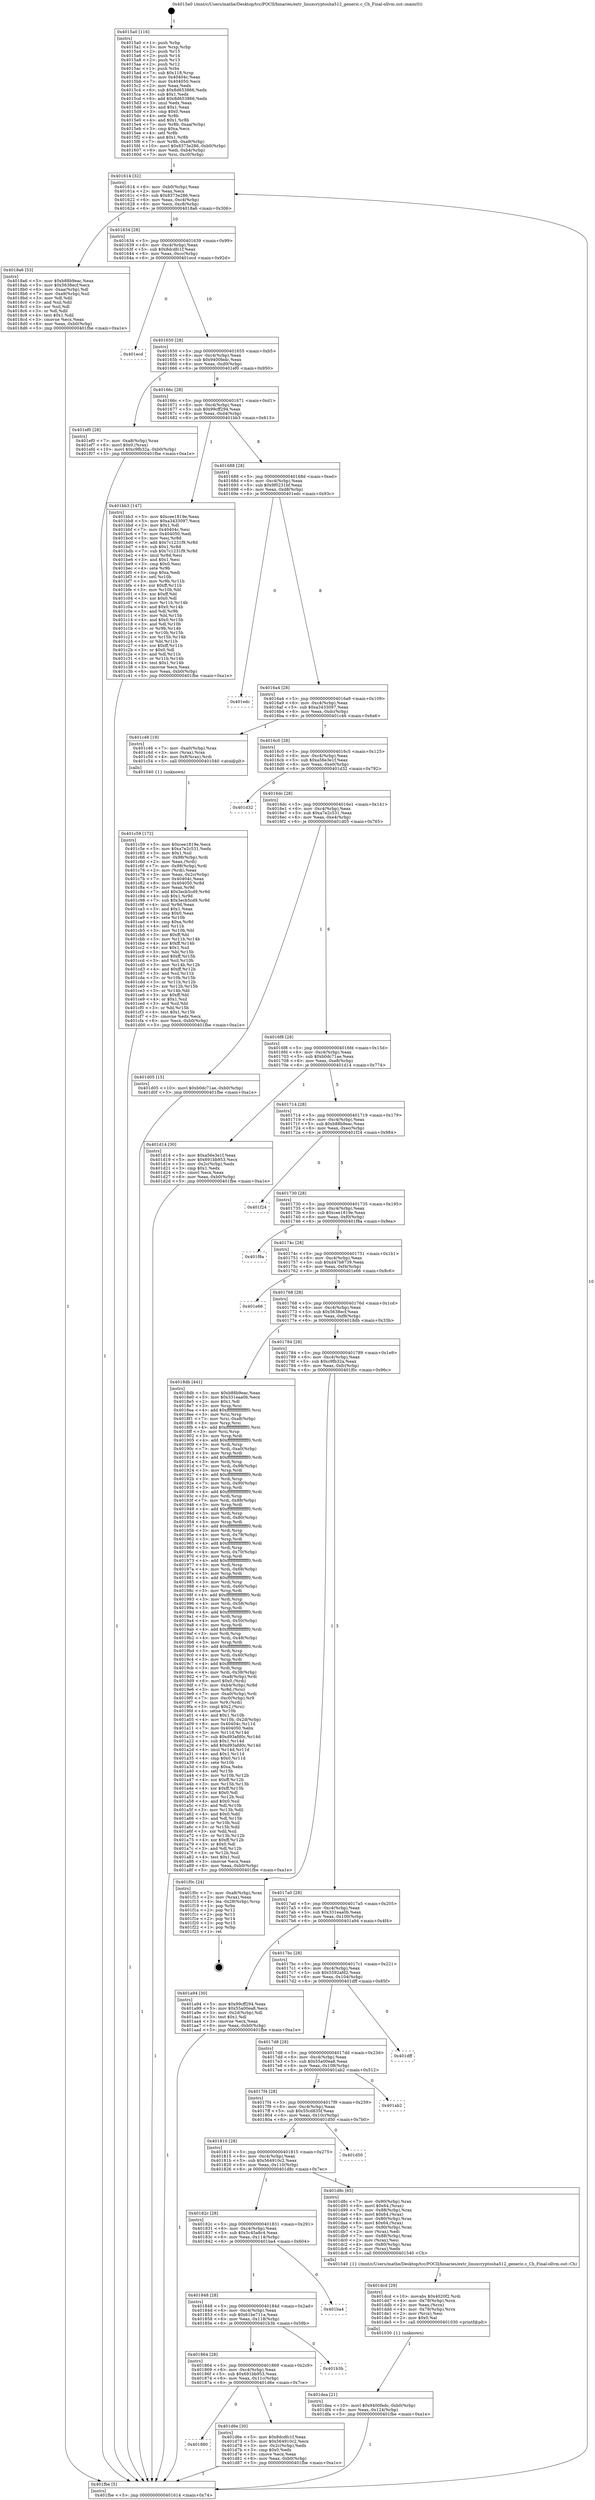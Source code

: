 digraph "0x4015a0" {
  label = "0x4015a0 (/mnt/c/Users/mathe/Desktop/tcc/POCII/binaries/extr_linuxcryptosha512_generic.c_Ch_Final-ollvm.out::main(0))"
  labelloc = "t"
  node[shape=record]

  Entry [label="",width=0.3,height=0.3,shape=circle,fillcolor=black,style=filled]
  "0x401614" [label="{
     0x401614 [32]\l
     | [instrs]\l
     &nbsp;&nbsp;0x401614 \<+6\>: mov -0xb0(%rbp),%eax\l
     &nbsp;&nbsp;0x40161a \<+2\>: mov %eax,%ecx\l
     &nbsp;&nbsp;0x40161c \<+6\>: sub $0x8373e286,%ecx\l
     &nbsp;&nbsp;0x401622 \<+6\>: mov %eax,-0xc4(%rbp)\l
     &nbsp;&nbsp;0x401628 \<+6\>: mov %ecx,-0xc8(%rbp)\l
     &nbsp;&nbsp;0x40162e \<+6\>: je 00000000004018a6 \<main+0x306\>\l
  }"]
  "0x4018a6" [label="{
     0x4018a6 [53]\l
     | [instrs]\l
     &nbsp;&nbsp;0x4018a6 \<+5\>: mov $0xb88b9eac,%eax\l
     &nbsp;&nbsp;0x4018ab \<+5\>: mov $0x5638ecf,%ecx\l
     &nbsp;&nbsp;0x4018b0 \<+6\>: mov -0xaa(%rbp),%dl\l
     &nbsp;&nbsp;0x4018b6 \<+7\>: mov -0xa9(%rbp),%sil\l
     &nbsp;&nbsp;0x4018bd \<+3\>: mov %dl,%dil\l
     &nbsp;&nbsp;0x4018c0 \<+3\>: and %sil,%dil\l
     &nbsp;&nbsp;0x4018c3 \<+3\>: xor %sil,%dl\l
     &nbsp;&nbsp;0x4018c6 \<+3\>: or %dl,%dil\l
     &nbsp;&nbsp;0x4018c9 \<+4\>: test $0x1,%dil\l
     &nbsp;&nbsp;0x4018cd \<+3\>: cmovne %ecx,%eax\l
     &nbsp;&nbsp;0x4018d0 \<+6\>: mov %eax,-0xb0(%rbp)\l
     &nbsp;&nbsp;0x4018d6 \<+5\>: jmp 0000000000401fbe \<main+0xa1e\>\l
  }"]
  "0x401634" [label="{
     0x401634 [28]\l
     | [instrs]\l
     &nbsp;&nbsp;0x401634 \<+5\>: jmp 0000000000401639 \<main+0x99\>\l
     &nbsp;&nbsp;0x401639 \<+6\>: mov -0xc4(%rbp),%eax\l
     &nbsp;&nbsp;0x40163f \<+5\>: sub $0x8dcdfc1f,%eax\l
     &nbsp;&nbsp;0x401644 \<+6\>: mov %eax,-0xcc(%rbp)\l
     &nbsp;&nbsp;0x40164a \<+6\>: je 0000000000401ecd \<main+0x92d\>\l
  }"]
  "0x401fbe" [label="{
     0x401fbe [5]\l
     | [instrs]\l
     &nbsp;&nbsp;0x401fbe \<+5\>: jmp 0000000000401614 \<main+0x74\>\l
  }"]
  "0x4015a0" [label="{
     0x4015a0 [116]\l
     | [instrs]\l
     &nbsp;&nbsp;0x4015a0 \<+1\>: push %rbp\l
     &nbsp;&nbsp;0x4015a1 \<+3\>: mov %rsp,%rbp\l
     &nbsp;&nbsp;0x4015a4 \<+2\>: push %r15\l
     &nbsp;&nbsp;0x4015a6 \<+2\>: push %r14\l
     &nbsp;&nbsp;0x4015a8 \<+2\>: push %r13\l
     &nbsp;&nbsp;0x4015aa \<+2\>: push %r12\l
     &nbsp;&nbsp;0x4015ac \<+1\>: push %rbx\l
     &nbsp;&nbsp;0x4015ad \<+7\>: sub $0x118,%rsp\l
     &nbsp;&nbsp;0x4015b4 \<+7\>: mov 0x40404c,%eax\l
     &nbsp;&nbsp;0x4015bb \<+7\>: mov 0x404050,%ecx\l
     &nbsp;&nbsp;0x4015c2 \<+2\>: mov %eax,%edx\l
     &nbsp;&nbsp;0x4015c4 \<+6\>: sub $0x8d653866,%edx\l
     &nbsp;&nbsp;0x4015ca \<+3\>: sub $0x1,%edx\l
     &nbsp;&nbsp;0x4015cd \<+6\>: add $0x8d653866,%edx\l
     &nbsp;&nbsp;0x4015d3 \<+3\>: imul %edx,%eax\l
     &nbsp;&nbsp;0x4015d6 \<+3\>: and $0x1,%eax\l
     &nbsp;&nbsp;0x4015d9 \<+3\>: cmp $0x0,%eax\l
     &nbsp;&nbsp;0x4015dc \<+4\>: sete %r8b\l
     &nbsp;&nbsp;0x4015e0 \<+4\>: and $0x1,%r8b\l
     &nbsp;&nbsp;0x4015e4 \<+7\>: mov %r8b,-0xaa(%rbp)\l
     &nbsp;&nbsp;0x4015eb \<+3\>: cmp $0xa,%ecx\l
     &nbsp;&nbsp;0x4015ee \<+4\>: setl %r8b\l
     &nbsp;&nbsp;0x4015f2 \<+4\>: and $0x1,%r8b\l
     &nbsp;&nbsp;0x4015f6 \<+7\>: mov %r8b,-0xa9(%rbp)\l
     &nbsp;&nbsp;0x4015fd \<+10\>: movl $0x8373e286,-0xb0(%rbp)\l
     &nbsp;&nbsp;0x401607 \<+6\>: mov %edi,-0xb4(%rbp)\l
     &nbsp;&nbsp;0x40160d \<+7\>: mov %rsi,-0xc0(%rbp)\l
  }"]
  Exit [label="",width=0.3,height=0.3,shape=circle,fillcolor=black,style=filled,peripheries=2]
  "0x401ecd" [label="{
     0x401ecd\l
  }", style=dashed]
  "0x401650" [label="{
     0x401650 [28]\l
     | [instrs]\l
     &nbsp;&nbsp;0x401650 \<+5\>: jmp 0000000000401655 \<main+0xb5\>\l
     &nbsp;&nbsp;0x401655 \<+6\>: mov -0xc4(%rbp),%eax\l
     &nbsp;&nbsp;0x40165b \<+5\>: sub $0x9400fedc,%eax\l
     &nbsp;&nbsp;0x401660 \<+6\>: mov %eax,-0xd0(%rbp)\l
     &nbsp;&nbsp;0x401666 \<+6\>: je 0000000000401ef0 \<main+0x950\>\l
  }"]
  "0x401dea" [label="{
     0x401dea [21]\l
     | [instrs]\l
     &nbsp;&nbsp;0x401dea \<+10\>: movl $0x9400fedc,-0xb0(%rbp)\l
     &nbsp;&nbsp;0x401df4 \<+6\>: mov %eax,-0x124(%rbp)\l
     &nbsp;&nbsp;0x401dfa \<+5\>: jmp 0000000000401fbe \<main+0xa1e\>\l
  }"]
  "0x401ef0" [label="{
     0x401ef0 [28]\l
     | [instrs]\l
     &nbsp;&nbsp;0x401ef0 \<+7\>: mov -0xa8(%rbp),%rax\l
     &nbsp;&nbsp;0x401ef7 \<+6\>: movl $0x0,(%rax)\l
     &nbsp;&nbsp;0x401efd \<+10\>: movl $0xc9fb32a,-0xb0(%rbp)\l
     &nbsp;&nbsp;0x401f07 \<+5\>: jmp 0000000000401fbe \<main+0xa1e\>\l
  }"]
  "0x40166c" [label="{
     0x40166c [28]\l
     | [instrs]\l
     &nbsp;&nbsp;0x40166c \<+5\>: jmp 0000000000401671 \<main+0xd1\>\l
     &nbsp;&nbsp;0x401671 \<+6\>: mov -0xc4(%rbp),%eax\l
     &nbsp;&nbsp;0x401677 \<+5\>: sub $0x99cff294,%eax\l
     &nbsp;&nbsp;0x40167c \<+6\>: mov %eax,-0xd4(%rbp)\l
     &nbsp;&nbsp;0x401682 \<+6\>: je 0000000000401bb3 \<main+0x613\>\l
  }"]
  "0x401dcd" [label="{
     0x401dcd [29]\l
     | [instrs]\l
     &nbsp;&nbsp;0x401dcd \<+10\>: movabs $0x4020f2,%rdi\l
     &nbsp;&nbsp;0x401dd7 \<+4\>: mov -0x78(%rbp),%rcx\l
     &nbsp;&nbsp;0x401ddb \<+2\>: mov %eax,(%rcx)\l
     &nbsp;&nbsp;0x401ddd \<+4\>: mov -0x78(%rbp),%rcx\l
     &nbsp;&nbsp;0x401de1 \<+2\>: mov (%rcx),%esi\l
     &nbsp;&nbsp;0x401de3 \<+2\>: mov $0x0,%al\l
     &nbsp;&nbsp;0x401de5 \<+5\>: call 0000000000401030 \<printf@plt\>\l
     | [calls]\l
     &nbsp;&nbsp;0x401030 \{1\} (unknown)\l
  }"]
  "0x401bb3" [label="{
     0x401bb3 [147]\l
     | [instrs]\l
     &nbsp;&nbsp;0x401bb3 \<+5\>: mov $0xcee1819e,%eax\l
     &nbsp;&nbsp;0x401bb8 \<+5\>: mov $0xa3433097,%ecx\l
     &nbsp;&nbsp;0x401bbd \<+2\>: mov $0x1,%dl\l
     &nbsp;&nbsp;0x401bbf \<+7\>: mov 0x40404c,%esi\l
     &nbsp;&nbsp;0x401bc6 \<+7\>: mov 0x404050,%edi\l
     &nbsp;&nbsp;0x401bcd \<+3\>: mov %esi,%r8d\l
     &nbsp;&nbsp;0x401bd0 \<+7\>: add $0x7c1231f9,%r8d\l
     &nbsp;&nbsp;0x401bd7 \<+4\>: sub $0x1,%r8d\l
     &nbsp;&nbsp;0x401bdb \<+7\>: sub $0x7c1231f9,%r8d\l
     &nbsp;&nbsp;0x401be2 \<+4\>: imul %r8d,%esi\l
     &nbsp;&nbsp;0x401be6 \<+3\>: and $0x1,%esi\l
     &nbsp;&nbsp;0x401be9 \<+3\>: cmp $0x0,%esi\l
     &nbsp;&nbsp;0x401bec \<+4\>: sete %r9b\l
     &nbsp;&nbsp;0x401bf0 \<+3\>: cmp $0xa,%edi\l
     &nbsp;&nbsp;0x401bf3 \<+4\>: setl %r10b\l
     &nbsp;&nbsp;0x401bf7 \<+3\>: mov %r9b,%r11b\l
     &nbsp;&nbsp;0x401bfa \<+4\>: xor $0xff,%r11b\l
     &nbsp;&nbsp;0x401bfe \<+3\>: mov %r10b,%bl\l
     &nbsp;&nbsp;0x401c01 \<+3\>: xor $0xff,%bl\l
     &nbsp;&nbsp;0x401c04 \<+3\>: xor $0x0,%dl\l
     &nbsp;&nbsp;0x401c07 \<+3\>: mov %r11b,%r14b\l
     &nbsp;&nbsp;0x401c0a \<+4\>: and $0x0,%r14b\l
     &nbsp;&nbsp;0x401c0e \<+3\>: and %dl,%r9b\l
     &nbsp;&nbsp;0x401c11 \<+3\>: mov %bl,%r15b\l
     &nbsp;&nbsp;0x401c14 \<+4\>: and $0x0,%r15b\l
     &nbsp;&nbsp;0x401c18 \<+3\>: and %dl,%r10b\l
     &nbsp;&nbsp;0x401c1b \<+3\>: or %r9b,%r14b\l
     &nbsp;&nbsp;0x401c1e \<+3\>: or %r10b,%r15b\l
     &nbsp;&nbsp;0x401c21 \<+3\>: xor %r15b,%r14b\l
     &nbsp;&nbsp;0x401c24 \<+3\>: or %bl,%r11b\l
     &nbsp;&nbsp;0x401c27 \<+4\>: xor $0xff,%r11b\l
     &nbsp;&nbsp;0x401c2b \<+3\>: or $0x0,%dl\l
     &nbsp;&nbsp;0x401c2e \<+3\>: and %dl,%r11b\l
     &nbsp;&nbsp;0x401c31 \<+3\>: or %r11b,%r14b\l
     &nbsp;&nbsp;0x401c34 \<+4\>: test $0x1,%r14b\l
     &nbsp;&nbsp;0x401c38 \<+3\>: cmovne %ecx,%eax\l
     &nbsp;&nbsp;0x401c3b \<+6\>: mov %eax,-0xb0(%rbp)\l
     &nbsp;&nbsp;0x401c41 \<+5\>: jmp 0000000000401fbe \<main+0xa1e\>\l
  }"]
  "0x401688" [label="{
     0x401688 [28]\l
     | [instrs]\l
     &nbsp;&nbsp;0x401688 \<+5\>: jmp 000000000040168d \<main+0xed\>\l
     &nbsp;&nbsp;0x40168d \<+6\>: mov -0xc4(%rbp),%eax\l
     &nbsp;&nbsp;0x401693 \<+5\>: sub $0x9f0231bf,%eax\l
     &nbsp;&nbsp;0x401698 \<+6\>: mov %eax,-0xd8(%rbp)\l
     &nbsp;&nbsp;0x40169e \<+6\>: je 0000000000401edc \<main+0x93c\>\l
  }"]
  "0x401880" [label="{
     0x401880\l
  }", style=dashed]
  "0x401edc" [label="{
     0x401edc\l
  }", style=dashed]
  "0x4016a4" [label="{
     0x4016a4 [28]\l
     | [instrs]\l
     &nbsp;&nbsp;0x4016a4 \<+5\>: jmp 00000000004016a9 \<main+0x109\>\l
     &nbsp;&nbsp;0x4016a9 \<+6\>: mov -0xc4(%rbp),%eax\l
     &nbsp;&nbsp;0x4016af \<+5\>: sub $0xa3433097,%eax\l
     &nbsp;&nbsp;0x4016b4 \<+6\>: mov %eax,-0xdc(%rbp)\l
     &nbsp;&nbsp;0x4016ba \<+6\>: je 0000000000401c46 \<main+0x6a6\>\l
  }"]
  "0x401d6e" [label="{
     0x401d6e [30]\l
     | [instrs]\l
     &nbsp;&nbsp;0x401d6e \<+5\>: mov $0x8dcdfc1f,%eax\l
     &nbsp;&nbsp;0x401d73 \<+5\>: mov $0x564910c2,%ecx\l
     &nbsp;&nbsp;0x401d78 \<+3\>: mov -0x2c(%rbp),%edx\l
     &nbsp;&nbsp;0x401d7b \<+3\>: cmp $0x0,%edx\l
     &nbsp;&nbsp;0x401d7e \<+3\>: cmove %ecx,%eax\l
     &nbsp;&nbsp;0x401d81 \<+6\>: mov %eax,-0xb0(%rbp)\l
     &nbsp;&nbsp;0x401d87 \<+5\>: jmp 0000000000401fbe \<main+0xa1e\>\l
  }"]
  "0x401c46" [label="{
     0x401c46 [19]\l
     | [instrs]\l
     &nbsp;&nbsp;0x401c46 \<+7\>: mov -0xa0(%rbp),%rax\l
     &nbsp;&nbsp;0x401c4d \<+3\>: mov (%rax),%rax\l
     &nbsp;&nbsp;0x401c50 \<+4\>: mov 0x8(%rax),%rdi\l
     &nbsp;&nbsp;0x401c54 \<+5\>: call 0000000000401040 \<atoi@plt\>\l
     | [calls]\l
     &nbsp;&nbsp;0x401040 \{1\} (unknown)\l
  }"]
  "0x4016c0" [label="{
     0x4016c0 [28]\l
     | [instrs]\l
     &nbsp;&nbsp;0x4016c0 \<+5\>: jmp 00000000004016c5 \<main+0x125\>\l
     &nbsp;&nbsp;0x4016c5 \<+6\>: mov -0xc4(%rbp),%eax\l
     &nbsp;&nbsp;0x4016cb \<+5\>: sub $0xa56e3e1f,%eax\l
     &nbsp;&nbsp;0x4016d0 \<+6\>: mov %eax,-0xe0(%rbp)\l
     &nbsp;&nbsp;0x4016d6 \<+6\>: je 0000000000401d32 \<main+0x792\>\l
  }"]
  "0x401864" [label="{
     0x401864 [28]\l
     | [instrs]\l
     &nbsp;&nbsp;0x401864 \<+5\>: jmp 0000000000401869 \<main+0x2c9\>\l
     &nbsp;&nbsp;0x401869 \<+6\>: mov -0xc4(%rbp),%eax\l
     &nbsp;&nbsp;0x40186f \<+5\>: sub $0x691bb953,%eax\l
     &nbsp;&nbsp;0x401874 \<+6\>: mov %eax,-0x11c(%rbp)\l
     &nbsp;&nbsp;0x40187a \<+6\>: je 0000000000401d6e \<main+0x7ce\>\l
  }"]
  "0x401d32" [label="{
     0x401d32\l
  }", style=dashed]
  "0x4016dc" [label="{
     0x4016dc [28]\l
     | [instrs]\l
     &nbsp;&nbsp;0x4016dc \<+5\>: jmp 00000000004016e1 \<main+0x141\>\l
     &nbsp;&nbsp;0x4016e1 \<+6\>: mov -0xc4(%rbp),%eax\l
     &nbsp;&nbsp;0x4016e7 \<+5\>: sub $0xa7e2c531,%eax\l
     &nbsp;&nbsp;0x4016ec \<+6\>: mov %eax,-0xe4(%rbp)\l
     &nbsp;&nbsp;0x4016f2 \<+6\>: je 0000000000401d05 \<main+0x765\>\l
  }"]
  "0x401b3b" [label="{
     0x401b3b\l
  }", style=dashed]
  "0x401d05" [label="{
     0x401d05 [15]\l
     | [instrs]\l
     &nbsp;&nbsp;0x401d05 \<+10\>: movl $0xb0dc71ae,-0xb0(%rbp)\l
     &nbsp;&nbsp;0x401d0f \<+5\>: jmp 0000000000401fbe \<main+0xa1e\>\l
  }"]
  "0x4016f8" [label="{
     0x4016f8 [28]\l
     | [instrs]\l
     &nbsp;&nbsp;0x4016f8 \<+5\>: jmp 00000000004016fd \<main+0x15d\>\l
     &nbsp;&nbsp;0x4016fd \<+6\>: mov -0xc4(%rbp),%eax\l
     &nbsp;&nbsp;0x401703 \<+5\>: sub $0xb0dc71ae,%eax\l
     &nbsp;&nbsp;0x401708 \<+6\>: mov %eax,-0xe8(%rbp)\l
     &nbsp;&nbsp;0x40170e \<+6\>: je 0000000000401d14 \<main+0x774\>\l
  }"]
  "0x401848" [label="{
     0x401848 [28]\l
     | [instrs]\l
     &nbsp;&nbsp;0x401848 \<+5\>: jmp 000000000040184d \<main+0x2ad\>\l
     &nbsp;&nbsp;0x40184d \<+6\>: mov -0xc4(%rbp),%eax\l
     &nbsp;&nbsp;0x401853 \<+5\>: sub $0x61be711a,%eax\l
     &nbsp;&nbsp;0x401858 \<+6\>: mov %eax,-0x118(%rbp)\l
     &nbsp;&nbsp;0x40185e \<+6\>: je 0000000000401b3b \<main+0x59b\>\l
  }"]
  "0x401d14" [label="{
     0x401d14 [30]\l
     | [instrs]\l
     &nbsp;&nbsp;0x401d14 \<+5\>: mov $0xa56e3e1f,%eax\l
     &nbsp;&nbsp;0x401d19 \<+5\>: mov $0x691bb953,%ecx\l
     &nbsp;&nbsp;0x401d1e \<+3\>: mov -0x2c(%rbp),%edx\l
     &nbsp;&nbsp;0x401d21 \<+3\>: cmp $0x1,%edx\l
     &nbsp;&nbsp;0x401d24 \<+3\>: cmovl %ecx,%eax\l
     &nbsp;&nbsp;0x401d27 \<+6\>: mov %eax,-0xb0(%rbp)\l
     &nbsp;&nbsp;0x401d2d \<+5\>: jmp 0000000000401fbe \<main+0xa1e\>\l
  }"]
  "0x401714" [label="{
     0x401714 [28]\l
     | [instrs]\l
     &nbsp;&nbsp;0x401714 \<+5\>: jmp 0000000000401719 \<main+0x179\>\l
     &nbsp;&nbsp;0x401719 \<+6\>: mov -0xc4(%rbp),%eax\l
     &nbsp;&nbsp;0x40171f \<+5\>: sub $0xb88b9eac,%eax\l
     &nbsp;&nbsp;0x401724 \<+6\>: mov %eax,-0xec(%rbp)\l
     &nbsp;&nbsp;0x40172a \<+6\>: je 0000000000401f24 \<main+0x984\>\l
  }"]
  "0x401ba4" [label="{
     0x401ba4\l
  }", style=dashed]
  "0x401f24" [label="{
     0x401f24\l
  }", style=dashed]
  "0x401730" [label="{
     0x401730 [28]\l
     | [instrs]\l
     &nbsp;&nbsp;0x401730 \<+5\>: jmp 0000000000401735 \<main+0x195\>\l
     &nbsp;&nbsp;0x401735 \<+6\>: mov -0xc4(%rbp),%eax\l
     &nbsp;&nbsp;0x40173b \<+5\>: sub $0xcee1819e,%eax\l
     &nbsp;&nbsp;0x401740 \<+6\>: mov %eax,-0xf0(%rbp)\l
     &nbsp;&nbsp;0x401746 \<+6\>: je 0000000000401f8a \<main+0x9ea\>\l
  }"]
  "0x40182c" [label="{
     0x40182c [28]\l
     | [instrs]\l
     &nbsp;&nbsp;0x40182c \<+5\>: jmp 0000000000401831 \<main+0x291\>\l
     &nbsp;&nbsp;0x401831 \<+6\>: mov -0xc4(%rbp),%eax\l
     &nbsp;&nbsp;0x401837 \<+5\>: sub $0x5c45a8c4,%eax\l
     &nbsp;&nbsp;0x40183c \<+6\>: mov %eax,-0x114(%rbp)\l
     &nbsp;&nbsp;0x401842 \<+6\>: je 0000000000401ba4 \<main+0x604\>\l
  }"]
  "0x401f8a" [label="{
     0x401f8a\l
  }", style=dashed]
  "0x40174c" [label="{
     0x40174c [28]\l
     | [instrs]\l
     &nbsp;&nbsp;0x40174c \<+5\>: jmp 0000000000401751 \<main+0x1b1\>\l
     &nbsp;&nbsp;0x401751 \<+6\>: mov -0xc4(%rbp),%eax\l
     &nbsp;&nbsp;0x401757 \<+5\>: sub $0xd47b8739,%eax\l
     &nbsp;&nbsp;0x40175c \<+6\>: mov %eax,-0xf4(%rbp)\l
     &nbsp;&nbsp;0x401762 \<+6\>: je 0000000000401e66 \<main+0x8c6\>\l
  }"]
  "0x401d8c" [label="{
     0x401d8c [65]\l
     | [instrs]\l
     &nbsp;&nbsp;0x401d8c \<+7\>: mov -0x90(%rbp),%rax\l
     &nbsp;&nbsp;0x401d93 \<+6\>: movl $0x64,(%rax)\l
     &nbsp;&nbsp;0x401d99 \<+7\>: mov -0x88(%rbp),%rax\l
     &nbsp;&nbsp;0x401da0 \<+6\>: movl $0x64,(%rax)\l
     &nbsp;&nbsp;0x401da6 \<+4\>: mov -0x80(%rbp),%rax\l
     &nbsp;&nbsp;0x401daa \<+6\>: movl $0x64,(%rax)\l
     &nbsp;&nbsp;0x401db0 \<+7\>: mov -0x90(%rbp),%rax\l
     &nbsp;&nbsp;0x401db7 \<+2\>: mov (%rax),%edi\l
     &nbsp;&nbsp;0x401db9 \<+7\>: mov -0x88(%rbp),%rax\l
     &nbsp;&nbsp;0x401dc0 \<+2\>: mov (%rax),%esi\l
     &nbsp;&nbsp;0x401dc2 \<+4\>: mov -0x80(%rbp),%rax\l
     &nbsp;&nbsp;0x401dc6 \<+2\>: mov (%rax),%edx\l
     &nbsp;&nbsp;0x401dc8 \<+5\>: call 0000000000401540 \<Ch\>\l
     | [calls]\l
     &nbsp;&nbsp;0x401540 \{1\} (/mnt/c/Users/mathe/Desktop/tcc/POCII/binaries/extr_linuxcryptosha512_generic.c_Ch_Final-ollvm.out::Ch)\l
  }"]
  "0x401e66" [label="{
     0x401e66\l
  }", style=dashed]
  "0x401768" [label="{
     0x401768 [28]\l
     | [instrs]\l
     &nbsp;&nbsp;0x401768 \<+5\>: jmp 000000000040176d \<main+0x1cd\>\l
     &nbsp;&nbsp;0x40176d \<+6\>: mov -0xc4(%rbp),%eax\l
     &nbsp;&nbsp;0x401773 \<+5\>: sub $0x5638ecf,%eax\l
     &nbsp;&nbsp;0x401778 \<+6\>: mov %eax,-0xf8(%rbp)\l
     &nbsp;&nbsp;0x40177e \<+6\>: je 00000000004018db \<main+0x33b\>\l
  }"]
  "0x401810" [label="{
     0x401810 [28]\l
     | [instrs]\l
     &nbsp;&nbsp;0x401810 \<+5\>: jmp 0000000000401815 \<main+0x275\>\l
     &nbsp;&nbsp;0x401815 \<+6\>: mov -0xc4(%rbp),%eax\l
     &nbsp;&nbsp;0x40181b \<+5\>: sub $0x564910c2,%eax\l
     &nbsp;&nbsp;0x401820 \<+6\>: mov %eax,-0x110(%rbp)\l
     &nbsp;&nbsp;0x401826 \<+6\>: je 0000000000401d8c \<main+0x7ec\>\l
  }"]
  "0x4018db" [label="{
     0x4018db [441]\l
     | [instrs]\l
     &nbsp;&nbsp;0x4018db \<+5\>: mov $0xb88b9eac,%eax\l
     &nbsp;&nbsp;0x4018e0 \<+5\>: mov $0x331eaa0b,%ecx\l
     &nbsp;&nbsp;0x4018e5 \<+2\>: mov $0x1,%dl\l
     &nbsp;&nbsp;0x4018e7 \<+3\>: mov %rsp,%rsi\l
     &nbsp;&nbsp;0x4018ea \<+4\>: add $0xfffffffffffffff0,%rsi\l
     &nbsp;&nbsp;0x4018ee \<+3\>: mov %rsi,%rsp\l
     &nbsp;&nbsp;0x4018f1 \<+7\>: mov %rsi,-0xa8(%rbp)\l
     &nbsp;&nbsp;0x4018f8 \<+3\>: mov %rsp,%rsi\l
     &nbsp;&nbsp;0x4018fb \<+4\>: add $0xfffffffffffffff0,%rsi\l
     &nbsp;&nbsp;0x4018ff \<+3\>: mov %rsi,%rsp\l
     &nbsp;&nbsp;0x401902 \<+3\>: mov %rsp,%rdi\l
     &nbsp;&nbsp;0x401905 \<+4\>: add $0xfffffffffffffff0,%rdi\l
     &nbsp;&nbsp;0x401909 \<+3\>: mov %rdi,%rsp\l
     &nbsp;&nbsp;0x40190c \<+7\>: mov %rdi,-0xa0(%rbp)\l
     &nbsp;&nbsp;0x401913 \<+3\>: mov %rsp,%rdi\l
     &nbsp;&nbsp;0x401916 \<+4\>: add $0xfffffffffffffff0,%rdi\l
     &nbsp;&nbsp;0x40191a \<+3\>: mov %rdi,%rsp\l
     &nbsp;&nbsp;0x40191d \<+7\>: mov %rdi,-0x98(%rbp)\l
     &nbsp;&nbsp;0x401924 \<+3\>: mov %rsp,%rdi\l
     &nbsp;&nbsp;0x401927 \<+4\>: add $0xfffffffffffffff0,%rdi\l
     &nbsp;&nbsp;0x40192b \<+3\>: mov %rdi,%rsp\l
     &nbsp;&nbsp;0x40192e \<+7\>: mov %rdi,-0x90(%rbp)\l
     &nbsp;&nbsp;0x401935 \<+3\>: mov %rsp,%rdi\l
     &nbsp;&nbsp;0x401938 \<+4\>: add $0xfffffffffffffff0,%rdi\l
     &nbsp;&nbsp;0x40193c \<+3\>: mov %rdi,%rsp\l
     &nbsp;&nbsp;0x40193f \<+7\>: mov %rdi,-0x88(%rbp)\l
     &nbsp;&nbsp;0x401946 \<+3\>: mov %rsp,%rdi\l
     &nbsp;&nbsp;0x401949 \<+4\>: add $0xfffffffffffffff0,%rdi\l
     &nbsp;&nbsp;0x40194d \<+3\>: mov %rdi,%rsp\l
     &nbsp;&nbsp;0x401950 \<+4\>: mov %rdi,-0x80(%rbp)\l
     &nbsp;&nbsp;0x401954 \<+3\>: mov %rsp,%rdi\l
     &nbsp;&nbsp;0x401957 \<+4\>: add $0xfffffffffffffff0,%rdi\l
     &nbsp;&nbsp;0x40195b \<+3\>: mov %rdi,%rsp\l
     &nbsp;&nbsp;0x40195e \<+4\>: mov %rdi,-0x78(%rbp)\l
     &nbsp;&nbsp;0x401962 \<+3\>: mov %rsp,%rdi\l
     &nbsp;&nbsp;0x401965 \<+4\>: add $0xfffffffffffffff0,%rdi\l
     &nbsp;&nbsp;0x401969 \<+3\>: mov %rdi,%rsp\l
     &nbsp;&nbsp;0x40196c \<+4\>: mov %rdi,-0x70(%rbp)\l
     &nbsp;&nbsp;0x401970 \<+3\>: mov %rsp,%rdi\l
     &nbsp;&nbsp;0x401973 \<+4\>: add $0xfffffffffffffff0,%rdi\l
     &nbsp;&nbsp;0x401977 \<+3\>: mov %rdi,%rsp\l
     &nbsp;&nbsp;0x40197a \<+4\>: mov %rdi,-0x68(%rbp)\l
     &nbsp;&nbsp;0x40197e \<+3\>: mov %rsp,%rdi\l
     &nbsp;&nbsp;0x401981 \<+4\>: add $0xfffffffffffffff0,%rdi\l
     &nbsp;&nbsp;0x401985 \<+3\>: mov %rdi,%rsp\l
     &nbsp;&nbsp;0x401988 \<+4\>: mov %rdi,-0x60(%rbp)\l
     &nbsp;&nbsp;0x40198c \<+3\>: mov %rsp,%rdi\l
     &nbsp;&nbsp;0x40198f \<+4\>: add $0xfffffffffffffff0,%rdi\l
     &nbsp;&nbsp;0x401993 \<+3\>: mov %rdi,%rsp\l
     &nbsp;&nbsp;0x401996 \<+4\>: mov %rdi,-0x58(%rbp)\l
     &nbsp;&nbsp;0x40199a \<+3\>: mov %rsp,%rdi\l
     &nbsp;&nbsp;0x40199d \<+4\>: add $0xfffffffffffffff0,%rdi\l
     &nbsp;&nbsp;0x4019a1 \<+3\>: mov %rdi,%rsp\l
     &nbsp;&nbsp;0x4019a4 \<+4\>: mov %rdi,-0x50(%rbp)\l
     &nbsp;&nbsp;0x4019a8 \<+3\>: mov %rsp,%rdi\l
     &nbsp;&nbsp;0x4019ab \<+4\>: add $0xfffffffffffffff0,%rdi\l
     &nbsp;&nbsp;0x4019af \<+3\>: mov %rdi,%rsp\l
     &nbsp;&nbsp;0x4019b2 \<+4\>: mov %rdi,-0x48(%rbp)\l
     &nbsp;&nbsp;0x4019b6 \<+3\>: mov %rsp,%rdi\l
     &nbsp;&nbsp;0x4019b9 \<+4\>: add $0xfffffffffffffff0,%rdi\l
     &nbsp;&nbsp;0x4019bd \<+3\>: mov %rdi,%rsp\l
     &nbsp;&nbsp;0x4019c0 \<+4\>: mov %rdi,-0x40(%rbp)\l
     &nbsp;&nbsp;0x4019c4 \<+3\>: mov %rsp,%rdi\l
     &nbsp;&nbsp;0x4019c7 \<+4\>: add $0xfffffffffffffff0,%rdi\l
     &nbsp;&nbsp;0x4019cb \<+3\>: mov %rdi,%rsp\l
     &nbsp;&nbsp;0x4019ce \<+4\>: mov %rdi,-0x38(%rbp)\l
     &nbsp;&nbsp;0x4019d2 \<+7\>: mov -0xa8(%rbp),%rdi\l
     &nbsp;&nbsp;0x4019d9 \<+6\>: movl $0x0,(%rdi)\l
     &nbsp;&nbsp;0x4019df \<+7\>: mov -0xb4(%rbp),%r8d\l
     &nbsp;&nbsp;0x4019e6 \<+3\>: mov %r8d,(%rsi)\l
     &nbsp;&nbsp;0x4019e9 \<+7\>: mov -0xa0(%rbp),%rdi\l
     &nbsp;&nbsp;0x4019f0 \<+7\>: mov -0xc0(%rbp),%r9\l
     &nbsp;&nbsp;0x4019f7 \<+3\>: mov %r9,(%rdi)\l
     &nbsp;&nbsp;0x4019fa \<+3\>: cmpl $0x2,(%rsi)\l
     &nbsp;&nbsp;0x4019fd \<+4\>: setne %r10b\l
     &nbsp;&nbsp;0x401a01 \<+4\>: and $0x1,%r10b\l
     &nbsp;&nbsp;0x401a05 \<+4\>: mov %r10b,-0x2d(%rbp)\l
     &nbsp;&nbsp;0x401a09 \<+8\>: mov 0x40404c,%r11d\l
     &nbsp;&nbsp;0x401a11 \<+7\>: mov 0x404050,%ebx\l
     &nbsp;&nbsp;0x401a18 \<+3\>: mov %r11d,%r14d\l
     &nbsp;&nbsp;0x401a1b \<+7\>: sub $0xd93afd0c,%r14d\l
     &nbsp;&nbsp;0x401a22 \<+4\>: sub $0x1,%r14d\l
     &nbsp;&nbsp;0x401a26 \<+7\>: add $0xd93afd0c,%r14d\l
     &nbsp;&nbsp;0x401a2d \<+4\>: imul %r14d,%r11d\l
     &nbsp;&nbsp;0x401a31 \<+4\>: and $0x1,%r11d\l
     &nbsp;&nbsp;0x401a35 \<+4\>: cmp $0x0,%r11d\l
     &nbsp;&nbsp;0x401a39 \<+4\>: sete %r10b\l
     &nbsp;&nbsp;0x401a3d \<+3\>: cmp $0xa,%ebx\l
     &nbsp;&nbsp;0x401a40 \<+4\>: setl %r15b\l
     &nbsp;&nbsp;0x401a44 \<+3\>: mov %r10b,%r12b\l
     &nbsp;&nbsp;0x401a47 \<+4\>: xor $0xff,%r12b\l
     &nbsp;&nbsp;0x401a4b \<+3\>: mov %r15b,%r13b\l
     &nbsp;&nbsp;0x401a4e \<+4\>: xor $0xff,%r13b\l
     &nbsp;&nbsp;0x401a52 \<+3\>: xor $0x0,%dl\l
     &nbsp;&nbsp;0x401a55 \<+3\>: mov %r12b,%sil\l
     &nbsp;&nbsp;0x401a58 \<+4\>: and $0x0,%sil\l
     &nbsp;&nbsp;0x401a5c \<+3\>: and %dl,%r10b\l
     &nbsp;&nbsp;0x401a5f \<+3\>: mov %r13b,%dil\l
     &nbsp;&nbsp;0x401a62 \<+4\>: and $0x0,%dil\l
     &nbsp;&nbsp;0x401a66 \<+3\>: and %dl,%r15b\l
     &nbsp;&nbsp;0x401a69 \<+3\>: or %r10b,%sil\l
     &nbsp;&nbsp;0x401a6c \<+3\>: or %r15b,%dil\l
     &nbsp;&nbsp;0x401a6f \<+3\>: xor %dil,%sil\l
     &nbsp;&nbsp;0x401a72 \<+3\>: or %r13b,%r12b\l
     &nbsp;&nbsp;0x401a75 \<+4\>: xor $0xff,%r12b\l
     &nbsp;&nbsp;0x401a79 \<+3\>: or $0x0,%dl\l
     &nbsp;&nbsp;0x401a7c \<+3\>: and %dl,%r12b\l
     &nbsp;&nbsp;0x401a7f \<+3\>: or %r12b,%sil\l
     &nbsp;&nbsp;0x401a82 \<+4\>: test $0x1,%sil\l
     &nbsp;&nbsp;0x401a86 \<+3\>: cmovne %ecx,%eax\l
     &nbsp;&nbsp;0x401a89 \<+6\>: mov %eax,-0xb0(%rbp)\l
     &nbsp;&nbsp;0x401a8f \<+5\>: jmp 0000000000401fbe \<main+0xa1e\>\l
  }"]
  "0x401784" [label="{
     0x401784 [28]\l
     | [instrs]\l
     &nbsp;&nbsp;0x401784 \<+5\>: jmp 0000000000401789 \<main+0x1e9\>\l
     &nbsp;&nbsp;0x401789 \<+6\>: mov -0xc4(%rbp),%eax\l
     &nbsp;&nbsp;0x40178f \<+5\>: sub $0xc9fb32a,%eax\l
     &nbsp;&nbsp;0x401794 \<+6\>: mov %eax,-0xfc(%rbp)\l
     &nbsp;&nbsp;0x40179a \<+6\>: je 0000000000401f0c \<main+0x96c\>\l
  }"]
  "0x401d50" [label="{
     0x401d50\l
  }", style=dashed]
  "0x4017f4" [label="{
     0x4017f4 [28]\l
     | [instrs]\l
     &nbsp;&nbsp;0x4017f4 \<+5\>: jmp 00000000004017f9 \<main+0x259\>\l
     &nbsp;&nbsp;0x4017f9 \<+6\>: mov -0xc4(%rbp),%eax\l
     &nbsp;&nbsp;0x4017ff \<+5\>: sub $0x55cd835f,%eax\l
     &nbsp;&nbsp;0x401804 \<+6\>: mov %eax,-0x10c(%rbp)\l
     &nbsp;&nbsp;0x40180a \<+6\>: je 0000000000401d50 \<main+0x7b0\>\l
  }"]
  "0x401f0c" [label="{
     0x401f0c [24]\l
     | [instrs]\l
     &nbsp;&nbsp;0x401f0c \<+7\>: mov -0xa8(%rbp),%rax\l
     &nbsp;&nbsp;0x401f13 \<+2\>: mov (%rax),%eax\l
     &nbsp;&nbsp;0x401f15 \<+4\>: lea -0x28(%rbp),%rsp\l
     &nbsp;&nbsp;0x401f19 \<+1\>: pop %rbx\l
     &nbsp;&nbsp;0x401f1a \<+2\>: pop %r12\l
     &nbsp;&nbsp;0x401f1c \<+2\>: pop %r13\l
     &nbsp;&nbsp;0x401f1e \<+2\>: pop %r14\l
     &nbsp;&nbsp;0x401f20 \<+2\>: pop %r15\l
     &nbsp;&nbsp;0x401f22 \<+1\>: pop %rbp\l
     &nbsp;&nbsp;0x401f23 \<+1\>: ret\l
  }"]
  "0x4017a0" [label="{
     0x4017a0 [28]\l
     | [instrs]\l
     &nbsp;&nbsp;0x4017a0 \<+5\>: jmp 00000000004017a5 \<main+0x205\>\l
     &nbsp;&nbsp;0x4017a5 \<+6\>: mov -0xc4(%rbp),%eax\l
     &nbsp;&nbsp;0x4017ab \<+5\>: sub $0x331eaa0b,%eax\l
     &nbsp;&nbsp;0x4017b0 \<+6\>: mov %eax,-0x100(%rbp)\l
     &nbsp;&nbsp;0x4017b6 \<+6\>: je 0000000000401a94 \<main+0x4f4\>\l
  }"]
  "0x401ab2" [label="{
     0x401ab2\l
  }", style=dashed]
  "0x401a94" [label="{
     0x401a94 [30]\l
     | [instrs]\l
     &nbsp;&nbsp;0x401a94 \<+5\>: mov $0x99cff294,%eax\l
     &nbsp;&nbsp;0x401a99 \<+5\>: mov $0x55a00ea8,%ecx\l
     &nbsp;&nbsp;0x401a9e \<+3\>: mov -0x2d(%rbp),%dl\l
     &nbsp;&nbsp;0x401aa1 \<+3\>: test $0x1,%dl\l
     &nbsp;&nbsp;0x401aa4 \<+3\>: cmovne %ecx,%eax\l
     &nbsp;&nbsp;0x401aa7 \<+6\>: mov %eax,-0xb0(%rbp)\l
     &nbsp;&nbsp;0x401aad \<+5\>: jmp 0000000000401fbe \<main+0xa1e\>\l
  }"]
  "0x4017bc" [label="{
     0x4017bc [28]\l
     | [instrs]\l
     &nbsp;&nbsp;0x4017bc \<+5\>: jmp 00000000004017c1 \<main+0x221\>\l
     &nbsp;&nbsp;0x4017c1 \<+6\>: mov -0xc4(%rbp),%eax\l
     &nbsp;&nbsp;0x4017c7 \<+5\>: sub $0x5592afd2,%eax\l
     &nbsp;&nbsp;0x4017cc \<+6\>: mov %eax,-0x104(%rbp)\l
     &nbsp;&nbsp;0x4017d2 \<+6\>: je 0000000000401dff \<main+0x85f\>\l
  }"]
  "0x401c59" [label="{
     0x401c59 [172]\l
     | [instrs]\l
     &nbsp;&nbsp;0x401c59 \<+5\>: mov $0xcee1819e,%ecx\l
     &nbsp;&nbsp;0x401c5e \<+5\>: mov $0xa7e2c531,%edx\l
     &nbsp;&nbsp;0x401c63 \<+3\>: mov $0x1,%sil\l
     &nbsp;&nbsp;0x401c66 \<+7\>: mov -0x98(%rbp),%rdi\l
     &nbsp;&nbsp;0x401c6d \<+2\>: mov %eax,(%rdi)\l
     &nbsp;&nbsp;0x401c6f \<+7\>: mov -0x98(%rbp),%rdi\l
     &nbsp;&nbsp;0x401c76 \<+2\>: mov (%rdi),%eax\l
     &nbsp;&nbsp;0x401c78 \<+3\>: mov %eax,-0x2c(%rbp)\l
     &nbsp;&nbsp;0x401c7b \<+7\>: mov 0x40404c,%eax\l
     &nbsp;&nbsp;0x401c82 \<+8\>: mov 0x404050,%r8d\l
     &nbsp;&nbsp;0x401c8a \<+3\>: mov %eax,%r9d\l
     &nbsp;&nbsp;0x401c8d \<+7\>: add $0x3ecb5cd9,%r9d\l
     &nbsp;&nbsp;0x401c94 \<+4\>: sub $0x1,%r9d\l
     &nbsp;&nbsp;0x401c98 \<+7\>: sub $0x3ecb5cd9,%r9d\l
     &nbsp;&nbsp;0x401c9f \<+4\>: imul %r9d,%eax\l
     &nbsp;&nbsp;0x401ca3 \<+3\>: and $0x1,%eax\l
     &nbsp;&nbsp;0x401ca6 \<+3\>: cmp $0x0,%eax\l
     &nbsp;&nbsp;0x401ca9 \<+4\>: sete %r10b\l
     &nbsp;&nbsp;0x401cad \<+4\>: cmp $0xa,%r8d\l
     &nbsp;&nbsp;0x401cb1 \<+4\>: setl %r11b\l
     &nbsp;&nbsp;0x401cb5 \<+3\>: mov %r10b,%bl\l
     &nbsp;&nbsp;0x401cb8 \<+3\>: xor $0xff,%bl\l
     &nbsp;&nbsp;0x401cbb \<+3\>: mov %r11b,%r14b\l
     &nbsp;&nbsp;0x401cbe \<+4\>: xor $0xff,%r14b\l
     &nbsp;&nbsp;0x401cc2 \<+4\>: xor $0x1,%sil\l
     &nbsp;&nbsp;0x401cc6 \<+3\>: mov %bl,%r15b\l
     &nbsp;&nbsp;0x401cc9 \<+4\>: and $0xff,%r15b\l
     &nbsp;&nbsp;0x401ccd \<+3\>: and %sil,%r10b\l
     &nbsp;&nbsp;0x401cd0 \<+3\>: mov %r14b,%r12b\l
     &nbsp;&nbsp;0x401cd3 \<+4\>: and $0xff,%r12b\l
     &nbsp;&nbsp;0x401cd7 \<+3\>: and %sil,%r11b\l
     &nbsp;&nbsp;0x401cda \<+3\>: or %r10b,%r15b\l
     &nbsp;&nbsp;0x401cdd \<+3\>: or %r11b,%r12b\l
     &nbsp;&nbsp;0x401ce0 \<+3\>: xor %r12b,%r15b\l
     &nbsp;&nbsp;0x401ce3 \<+3\>: or %r14b,%bl\l
     &nbsp;&nbsp;0x401ce6 \<+3\>: xor $0xff,%bl\l
     &nbsp;&nbsp;0x401ce9 \<+4\>: or $0x1,%sil\l
     &nbsp;&nbsp;0x401ced \<+3\>: and %sil,%bl\l
     &nbsp;&nbsp;0x401cf0 \<+3\>: or %bl,%r15b\l
     &nbsp;&nbsp;0x401cf3 \<+4\>: test $0x1,%r15b\l
     &nbsp;&nbsp;0x401cf7 \<+3\>: cmovne %edx,%ecx\l
     &nbsp;&nbsp;0x401cfa \<+6\>: mov %ecx,-0xb0(%rbp)\l
     &nbsp;&nbsp;0x401d00 \<+5\>: jmp 0000000000401fbe \<main+0xa1e\>\l
  }"]
  "0x4017d8" [label="{
     0x4017d8 [28]\l
     | [instrs]\l
     &nbsp;&nbsp;0x4017d8 \<+5\>: jmp 00000000004017dd \<main+0x23d\>\l
     &nbsp;&nbsp;0x4017dd \<+6\>: mov -0xc4(%rbp),%eax\l
     &nbsp;&nbsp;0x4017e3 \<+5\>: sub $0x55a00ea8,%eax\l
     &nbsp;&nbsp;0x4017e8 \<+6\>: mov %eax,-0x108(%rbp)\l
     &nbsp;&nbsp;0x4017ee \<+6\>: je 0000000000401ab2 \<main+0x512\>\l
  }"]
  "0x401dff" [label="{
     0x401dff\l
  }", style=dashed]
  Entry -> "0x4015a0" [label=" 1"]
  "0x401614" -> "0x4018a6" [label=" 1"]
  "0x401614" -> "0x401634" [label=" 10"]
  "0x4018a6" -> "0x401fbe" [label=" 1"]
  "0x4015a0" -> "0x401614" [label=" 1"]
  "0x401fbe" -> "0x401614" [label=" 10"]
  "0x401f0c" -> Exit [label=" 1"]
  "0x401634" -> "0x401ecd" [label=" 0"]
  "0x401634" -> "0x401650" [label=" 10"]
  "0x401ef0" -> "0x401fbe" [label=" 1"]
  "0x401650" -> "0x401ef0" [label=" 1"]
  "0x401650" -> "0x40166c" [label=" 9"]
  "0x401dea" -> "0x401fbe" [label=" 1"]
  "0x40166c" -> "0x401bb3" [label=" 1"]
  "0x40166c" -> "0x401688" [label=" 8"]
  "0x401dcd" -> "0x401dea" [label=" 1"]
  "0x401688" -> "0x401edc" [label=" 0"]
  "0x401688" -> "0x4016a4" [label=" 8"]
  "0x401d8c" -> "0x401dcd" [label=" 1"]
  "0x4016a4" -> "0x401c46" [label=" 1"]
  "0x4016a4" -> "0x4016c0" [label=" 7"]
  "0x401d6e" -> "0x401fbe" [label=" 1"]
  "0x4016c0" -> "0x401d32" [label=" 0"]
  "0x4016c0" -> "0x4016dc" [label=" 7"]
  "0x401864" -> "0x401d6e" [label=" 1"]
  "0x4016dc" -> "0x401d05" [label=" 1"]
  "0x4016dc" -> "0x4016f8" [label=" 6"]
  "0x401864" -> "0x401880" [label=" 0"]
  "0x4016f8" -> "0x401d14" [label=" 1"]
  "0x4016f8" -> "0x401714" [label=" 5"]
  "0x401848" -> "0x401b3b" [label=" 0"]
  "0x401714" -> "0x401f24" [label=" 0"]
  "0x401714" -> "0x401730" [label=" 5"]
  "0x401848" -> "0x401864" [label=" 1"]
  "0x401730" -> "0x401f8a" [label=" 0"]
  "0x401730" -> "0x40174c" [label=" 5"]
  "0x40182c" -> "0x401ba4" [label=" 0"]
  "0x40174c" -> "0x401e66" [label=" 0"]
  "0x40174c" -> "0x401768" [label=" 5"]
  "0x40182c" -> "0x401848" [label=" 1"]
  "0x401768" -> "0x4018db" [label=" 1"]
  "0x401768" -> "0x401784" [label=" 4"]
  "0x401810" -> "0x401d8c" [label=" 1"]
  "0x4018db" -> "0x401fbe" [label=" 1"]
  "0x401810" -> "0x40182c" [label=" 1"]
  "0x401784" -> "0x401f0c" [label=" 1"]
  "0x401784" -> "0x4017a0" [label=" 3"]
  "0x4017f4" -> "0x401d50" [label=" 0"]
  "0x4017a0" -> "0x401a94" [label=" 1"]
  "0x4017a0" -> "0x4017bc" [label=" 2"]
  "0x401a94" -> "0x401fbe" [label=" 1"]
  "0x401bb3" -> "0x401fbe" [label=" 1"]
  "0x401c46" -> "0x401c59" [label=" 1"]
  "0x401c59" -> "0x401fbe" [label=" 1"]
  "0x401d05" -> "0x401fbe" [label=" 1"]
  "0x401d14" -> "0x401fbe" [label=" 1"]
  "0x4017f4" -> "0x401810" [label=" 2"]
  "0x4017bc" -> "0x401dff" [label=" 0"]
  "0x4017bc" -> "0x4017d8" [label=" 2"]
  "0x4017d8" -> "0x4017f4" [label=" 2"]
  "0x4017d8" -> "0x401ab2" [label=" 0"]
}
